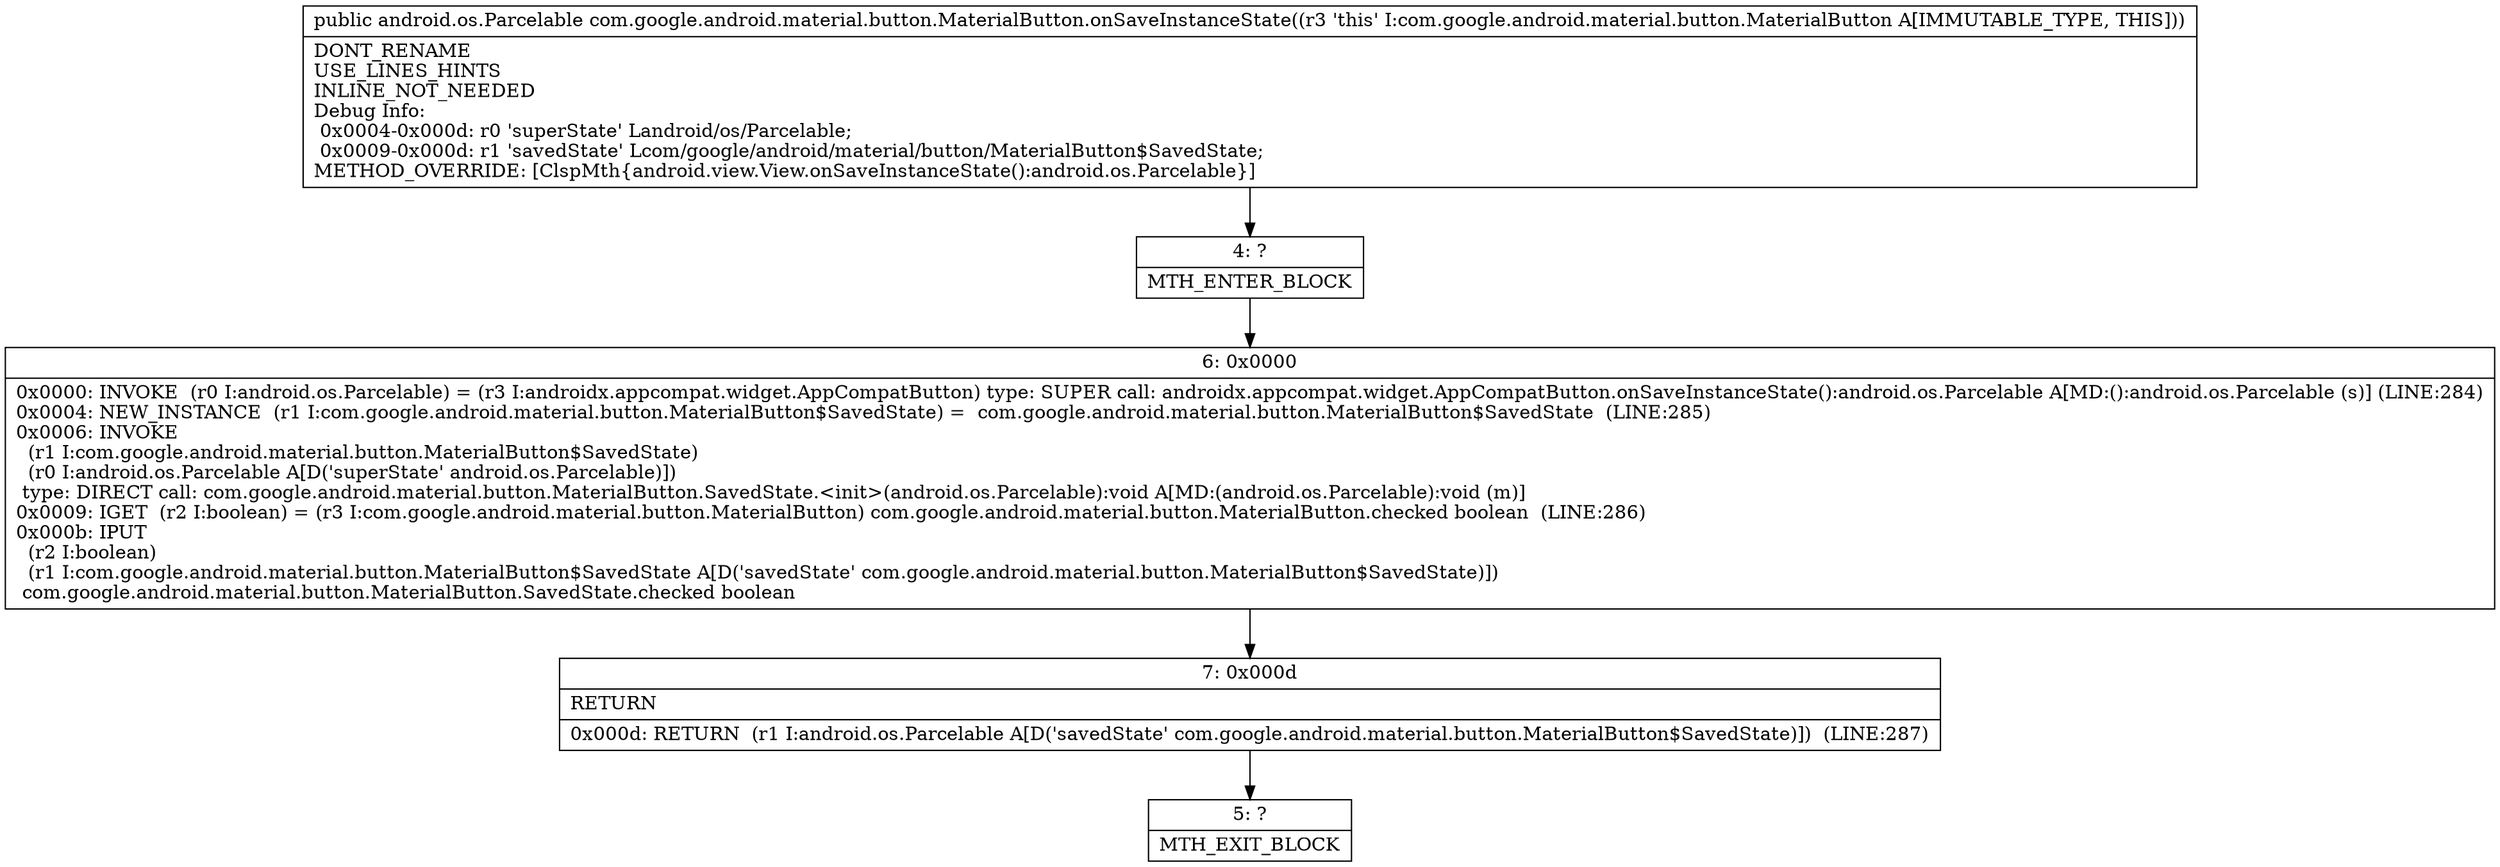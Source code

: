 digraph "CFG forcom.google.android.material.button.MaterialButton.onSaveInstanceState()Landroid\/os\/Parcelable;" {
Node_4 [shape=record,label="{4\:\ ?|MTH_ENTER_BLOCK\l}"];
Node_6 [shape=record,label="{6\:\ 0x0000|0x0000: INVOKE  (r0 I:android.os.Parcelable) = (r3 I:androidx.appcompat.widget.AppCompatButton) type: SUPER call: androidx.appcompat.widget.AppCompatButton.onSaveInstanceState():android.os.Parcelable A[MD:():android.os.Parcelable (s)] (LINE:284)\l0x0004: NEW_INSTANCE  (r1 I:com.google.android.material.button.MaterialButton$SavedState) =  com.google.android.material.button.MaterialButton$SavedState  (LINE:285)\l0x0006: INVOKE  \l  (r1 I:com.google.android.material.button.MaterialButton$SavedState)\l  (r0 I:android.os.Parcelable A[D('superState' android.os.Parcelable)])\l type: DIRECT call: com.google.android.material.button.MaterialButton.SavedState.\<init\>(android.os.Parcelable):void A[MD:(android.os.Parcelable):void (m)]\l0x0009: IGET  (r2 I:boolean) = (r3 I:com.google.android.material.button.MaterialButton) com.google.android.material.button.MaterialButton.checked boolean  (LINE:286)\l0x000b: IPUT  \l  (r2 I:boolean)\l  (r1 I:com.google.android.material.button.MaterialButton$SavedState A[D('savedState' com.google.android.material.button.MaterialButton$SavedState)])\l com.google.android.material.button.MaterialButton.SavedState.checked boolean \l}"];
Node_7 [shape=record,label="{7\:\ 0x000d|RETURN\l|0x000d: RETURN  (r1 I:android.os.Parcelable A[D('savedState' com.google.android.material.button.MaterialButton$SavedState)])  (LINE:287)\l}"];
Node_5 [shape=record,label="{5\:\ ?|MTH_EXIT_BLOCK\l}"];
MethodNode[shape=record,label="{public android.os.Parcelable com.google.android.material.button.MaterialButton.onSaveInstanceState((r3 'this' I:com.google.android.material.button.MaterialButton A[IMMUTABLE_TYPE, THIS]))  | DONT_RENAME\lUSE_LINES_HINTS\lINLINE_NOT_NEEDED\lDebug Info:\l  0x0004\-0x000d: r0 'superState' Landroid\/os\/Parcelable;\l  0x0009\-0x000d: r1 'savedState' Lcom\/google\/android\/material\/button\/MaterialButton$SavedState;\lMETHOD_OVERRIDE: [ClspMth\{android.view.View.onSaveInstanceState():android.os.Parcelable\}]\l}"];
MethodNode -> Node_4;Node_4 -> Node_6;
Node_6 -> Node_7;
Node_7 -> Node_5;
}

